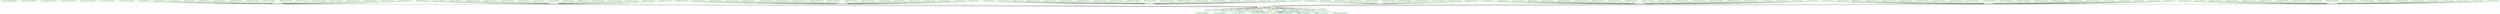  digraph "g" {
"Cancel rsc_c001n02_monitor_5000 c001n02" [ style=bold color="green" fontcolor="black"]
"Cancel rsc_c001n03_monitor_5000 c001n03" [ style=bold color="green" fontcolor="black"]
"Cancel rsc_c001n04_monitor_5000 c001n04" [ style=bold color="green" fontcolor="black"]
"Cancel rsc_c001n05_monitor_5000 c001n05" [ style=bold color="green" fontcolor="black"]
"Cancel rsc_c001n06_monitor_5000 c001n06" [ style=bold color="green" fontcolor="black"]
"Cancel rsc_c001n07_monitor_5000 c001n07" [ style=bold color="green" fontcolor="black"]
"Cancel rsc_c001n08_monitor_5000 c001n08" [ style=bold color="green" fontcolor="black"]
"CloneSet_running_0" [ style=bold color="green" fontcolor="orange" ]
"CloneSet_start_0" -> "CloneSet_running_0" [ style = bold]
"CloneSet_start_0" -> "child_CloneSet:0_start_0 c001n02" [ style = bold]
"CloneSet_start_0" -> "child_CloneSet:1_start_0 c001n03" [ style = bold]
"CloneSet_start_0" -> "child_CloneSet:2_start_0 c001n04" [ style = bold]
"CloneSet_start_0" -> "child_CloneSet:3_start_0 c001n05" [ style = bold]
"CloneSet_start_0" -> "child_CloneSet:4_start_0 c001n06" [ style = bold]
"CloneSet_start_0" -> "child_CloneSet:5_start_0 c001n07" [ style = bold]
"CloneSet_start_0" -> "child_CloneSet:6_start_0 c001n08" [ style = bold]
"CloneSet_start_0" -> "child_CloneSet:7_start_0 c001n09" [ style = bold]
"CloneSet_start_0" [ style=bold color="green" fontcolor="orange" ]
"DcIPaddr_monitor_0 c001n02" -> "probe_complete c001n02" [ style = bold]
"DcIPaddr_monitor_0 c001n02" [ style=bold color="green" fontcolor="black" ]
"DcIPaddr_monitor_0 c001n03" -> "probe_complete c001n03" [ style = bold]
"DcIPaddr_monitor_0 c001n03" [ style=bold color="green" fontcolor="black" ]
"DcIPaddr_monitor_0 c001n04" -> "probe_complete c001n04" [ style = bold]
"DcIPaddr_monitor_0 c001n04" [ style=bold color="green" fontcolor="black" ]
"DcIPaddr_monitor_0 c001n05" -> "probe_complete c001n05" [ style = bold]
"DcIPaddr_monitor_0 c001n05" [ style=bold color="green" fontcolor="black" ]
"DcIPaddr_monitor_0 c001n06" -> "probe_complete c001n06" [ style = bold]
"DcIPaddr_monitor_0 c001n06" [ style=bold color="green" fontcolor="black" ]
"DcIPaddr_monitor_0 c001n07" -> "probe_complete c001n07" [ style = bold]
"DcIPaddr_monitor_0 c001n07" [ style=bold color="green" fontcolor="black" ]
"DcIPaddr_monitor_0 c001n08" -> "probe_complete c001n08" [ style = bold]
"DcIPaddr_monitor_0 c001n08" [ style=bold color="green" fontcolor="black" ]
"child_CloneSet:0_monitor_0 c001n02" -> "probe_complete c001n02" [ style = bold]
"child_CloneSet:0_monitor_0 c001n02" [ style=bold color="green" fontcolor="black" ]
"child_CloneSet:0_monitor_0 c001n03" -> "probe_complete c001n03" [ style = bold]
"child_CloneSet:0_monitor_0 c001n03" [ style=bold color="green" fontcolor="black" ]
"child_CloneSet:0_monitor_0 c001n04" -> "probe_complete c001n04" [ style = bold]
"child_CloneSet:0_monitor_0 c001n04" [ style=bold color="green" fontcolor="black" ]
"child_CloneSet:0_monitor_0 c001n05" -> "probe_complete c001n05" [ style = bold]
"child_CloneSet:0_monitor_0 c001n05" [ style=bold color="green" fontcolor="black" ]
"child_CloneSet:0_monitor_0 c001n06" -> "probe_complete c001n06" [ style = bold]
"child_CloneSet:0_monitor_0 c001n06" [ style=bold color="green" fontcolor="black" ]
"child_CloneSet:0_monitor_0 c001n07" -> "probe_complete c001n07" [ style = bold]
"child_CloneSet:0_monitor_0 c001n07" [ style=bold color="green" fontcolor="black" ]
"child_CloneSet:0_monitor_0 c001n08" -> "probe_complete c001n08" [ style = bold]
"child_CloneSet:0_monitor_0 c001n08" [ style=bold color="green" fontcolor="black" ]
"child_CloneSet:0_monitor_0 c001n09" -> "probe_complete c001n09" [ style = bold]
"child_CloneSet:0_monitor_0 c001n09" [ style=bold color="green" fontcolor="black" ]
"child_CloneSet:0_monitor_5000 c001n02" [ style=bold color="green" fontcolor="black" ]
"child_CloneSet:0_start_0 c001n02" -> "CloneSet_running_0" [ style = bold]
"child_CloneSet:0_start_0 c001n02" -> "child_CloneSet:0_monitor_5000 c001n02" [ style = bold]
"child_CloneSet:0_start_0 c001n02" [ style=bold color="green" fontcolor="black" ]
"child_CloneSet:1_monitor_0 c001n02" -> "probe_complete c001n02" [ style = bold]
"child_CloneSet:1_monitor_0 c001n02" [ style=bold color="green" fontcolor="black" ]
"child_CloneSet:1_monitor_0 c001n03" -> "probe_complete c001n03" [ style = bold]
"child_CloneSet:1_monitor_0 c001n03" [ style=bold color="green" fontcolor="black" ]
"child_CloneSet:1_monitor_0 c001n04" -> "probe_complete c001n04" [ style = bold]
"child_CloneSet:1_monitor_0 c001n04" [ style=bold color="green" fontcolor="black" ]
"child_CloneSet:1_monitor_0 c001n05" -> "probe_complete c001n05" [ style = bold]
"child_CloneSet:1_monitor_0 c001n05" [ style=bold color="green" fontcolor="black" ]
"child_CloneSet:1_monitor_0 c001n06" -> "probe_complete c001n06" [ style = bold]
"child_CloneSet:1_monitor_0 c001n06" [ style=bold color="green" fontcolor="black" ]
"child_CloneSet:1_monitor_0 c001n07" -> "probe_complete c001n07" [ style = bold]
"child_CloneSet:1_monitor_0 c001n07" [ style=bold color="green" fontcolor="black" ]
"child_CloneSet:1_monitor_0 c001n08" -> "probe_complete c001n08" [ style = bold]
"child_CloneSet:1_monitor_0 c001n08" [ style=bold color="green" fontcolor="black" ]
"child_CloneSet:1_monitor_0 c001n09" -> "probe_complete c001n09" [ style = bold]
"child_CloneSet:1_monitor_0 c001n09" [ style=bold color="green" fontcolor="black" ]
"child_CloneSet:1_monitor_5000 c001n03" [ style=bold color="green" fontcolor="black" ]
"child_CloneSet:1_start_0 c001n03" -> "CloneSet_running_0" [ style = bold]
"child_CloneSet:1_start_0 c001n03" -> "child_CloneSet:1_monitor_5000 c001n03" [ style = bold]
"child_CloneSet:1_start_0 c001n03" [ style=bold color="green" fontcolor="black" ]
"child_CloneSet:2_monitor_0 c001n02" -> "probe_complete c001n02" [ style = bold]
"child_CloneSet:2_monitor_0 c001n02" [ style=bold color="green" fontcolor="black" ]
"child_CloneSet:2_monitor_0 c001n03" -> "probe_complete c001n03" [ style = bold]
"child_CloneSet:2_monitor_0 c001n03" [ style=bold color="green" fontcolor="black" ]
"child_CloneSet:2_monitor_0 c001n04" -> "probe_complete c001n04" [ style = bold]
"child_CloneSet:2_monitor_0 c001n04" [ style=bold color="green" fontcolor="black" ]
"child_CloneSet:2_monitor_0 c001n05" -> "probe_complete c001n05" [ style = bold]
"child_CloneSet:2_monitor_0 c001n05" [ style=bold color="green" fontcolor="black" ]
"child_CloneSet:2_monitor_0 c001n06" -> "probe_complete c001n06" [ style = bold]
"child_CloneSet:2_monitor_0 c001n06" [ style=bold color="green" fontcolor="black" ]
"child_CloneSet:2_monitor_0 c001n07" -> "probe_complete c001n07" [ style = bold]
"child_CloneSet:2_monitor_0 c001n07" [ style=bold color="green" fontcolor="black" ]
"child_CloneSet:2_monitor_0 c001n08" -> "probe_complete c001n08" [ style = bold]
"child_CloneSet:2_monitor_0 c001n08" [ style=bold color="green" fontcolor="black" ]
"child_CloneSet:2_monitor_0 c001n09" -> "probe_complete c001n09" [ style = bold]
"child_CloneSet:2_monitor_0 c001n09" [ style=bold color="green" fontcolor="black" ]
"child_CloneSet:2_monitor_5000 c001n04" [ style=bold color="green" fontcolor="black" ]
"child_CloneSet:2_start_0 c001n04" -> "CloneSet_running_0" [ style = bold]
"child_CloneSet:2_start_0 c001n04" -> "child_CloneSet:2_monitor_5000 c001n04" [ style = bold]
"child_CloneSet:2_start_0 c001n04" [ style=bold color="green" fontcolor="black" ]
"child_CloneSet:3_monitor_0 c001n02" -> "probe_complete c001n02" [ style = bold]
"child_CloneSet:3_monitor_0 c001n02" [ style=bold color="green" fontcolor="black" ]
"child_CloneSet:3_monitor_0 c001n03" -> "probe_complete c001n03" [ style = bold]
"child_CloneSet:3_monitor_0 c001n03" [ style=bold color="green" fontcolor="black" ]
"child_CloneSet:3_monitor_0 c001n04" -> "probe_complete c001n04" [ style = bold]
"child_CloneSet:3_monitor_0 c001n04" [ style=bold color="green" fontcolor="black" ]
"child_CloneSet:3_monitor_0 c001n05" -> "probe_complete c001n05" [ style = bold]
"child_CloneSet:3_monitor_0 c001n05" [ style=bold color="green" fontcolor="black" ]
"child_CloneSet:3_monitor_0 c001n06" -> "probe_complete c001n06" [ style = bold]
"child_CloneSet:3_monitor_0 c001n06" [ style=bold color="green" fontcolor="black" ]
"child_CloneSet:3_monitor_0 c001n07" -> "probe_complete c001n07" [ style = bold]
"child_CloneSet:3_monitor_0 c001n07" [ style=bold color="green" fontcolor="black" ]
"child_CloneSet:3_monitor_0 c001n08" -> "probe_complete c001n08" [ style = bold]
"child_CloneSet:3_monitor_0 c001n08" [ style=bold color="green" fontcolor="black" ]
"child_CloneSet:3_monitor_0 c001n09" -> "probe_complete c001n09" [ style = bold]
"child_CloneSet:3_monitor_0 c001n09" [ style=bold color="green" fontcolor="black" ]
"child_CloneSet:3_monitor_5000 c001n05" [ style=bold color="green" fontcolor="black" ]
"child_CloneSet:3_start_0 c001n05" -> "CloneSet_running_0" [ style = bold]
"child_CloneSet:3_start_0 c001n05" -> "child_CloneSet:3_monitor_5000 c001n05" [ style = bold]
"child_CloneSet:3_start_0 c001n05" [ style=bold color="green" fontcolor="black" ]
"child_CloneSet:4_monitor_0 c001n02" -> "probe_complete c001n02" [ style = bold]
"child_CloneSet:4_monitor_0 c001n02" [ style=bold color="green" fontcolor="black" ]
"child_CloneSet:4_monitor_0 c001n03" -> "probe_complete c001n03" [ style = bold]
"child_CloneSet:4_monitor_0 c001n03" [ style=bold color="green" fontcolor="black" ]
"child_CloneSet:4_monitor_0 c001n04" -> "probe_complete c001n04" [ style = bold]
"child_CloneSet:4_monitor_0 c001n04" [ style=bold color="green" fontcolor="black" ]
"child_CloneSet:4_monitor_0 c001n05" -> "probe_complete c001n05" [ style = bold]
"child_CloneSet:4_monitor_0 c001n05" [ style=bold color="green" fontcolor="black" ]
"child_CloneSet:4_monitor_0 c001n06" -> "probe_complete c001n06" [ style = bold]
"child_CloneSet:4_monitor_0 c001n06" [ style=bold color="green" fontcolor="black" ]
"child_CloneSet:4_monitor_0 c001n07" -> "probe_complete c001n07" [ style = bold]
"child_CloneSet:4_monitor_0 c001n07" [ style=bold color="green" fontcolor="black" ]
"child_CloneSet:4_monitor_0 c001n08" -> "probe_complete c001n08" [ style = bold]
"child_CloneSet:4_monitor_0 c001n08" [ style=bold color="green" fontcolor="black" ]
"child_CloneSet:4_monitor_0 c001n09" -> "probe_complete c001n09" [ style = bold]
"child_CloneSet:4_monitor_0 c001n09" [ style=bold color="green" fontcolor="black" ]
"child_CloneSet:4_monitor_5000 c001n06" [ style=bold color="green" fontcolor="black" ]
"child_CloneSet:4_start_0 c001n06" -> "CloneSet_running_0" [ style = bold]
"child_CloneSet:4_start_0 c001n06" -> "child_CloneSet:4_monitor_5000 c001n06" [ style = bold]
"child_CloneSet:4_start_0 c001n06" [ style=bold color="green" fontcolor="black" ]
"child_CloneSet:5_monitor_0 c001n02" -> "probe_complete c001n02" [ style = bold]
"child_CloneSet:5_monitor_0 c001n02" [ style=bold color="green" fontcolor="black" ]
"child_CloneSet:5_monitor_0 c001n03" -> "probe_complete c001n03" [ style = bold]
"child_CloneSet:5_monitor_0 c001n03" [ style=bold color="green" fontcolor="black" ]
"child_CloneSet:5_monitor_0 c001n04" -> "probe_complete c001n04" [ style = bold]
"child_CloneSet:5_monitor_0 c001n04" [ style=bold color="green" fontcolor="black" ]
"child_CloneSet:5_monitor_0 c001n05" -> "probe_complete c001n05" [ style = bold]
"child_CloneSet:5_monitor_0 c001n05" [ style=bold color="green" fontcolor="black" ]
"child_CloneSet:5_monitor_0 c001n06" -> "probe_complete c001n06" [ style = bold]
"child_CloneSet:5_monitor_0 c001n06" [ style=bold color="green" fontcolor="black" ]
"child_CloneSet:5_monitor_0 c001n07" -> "probe_complete c001n07" [ style = bold]
"child_CloneSet:5_monitor_0 c001n07" [ style=bold color="green" fontcolor="black" ]
"child_CloneSet:5_monitor_0 c001n08" -> "probe_complete c001n08" [ style = bold]
"child_CloneSet:5_monitor_0 c001n08" [ style=bold color="green" fontcolor="black" ]
"child_CloneSet:5_monitor_0 c001n09" -> "probe_complete c001n09" [ style = bold]
"child_CloneSet:5_monitor_0 c001n09" [ style=bold color="green" fontcolor="black" ]
"child_CloneSet:5_monitor_5000 c001n07" [ style=bold color="green" fontcolor="black" ]
"child_CloneSet:5_start_0 c001n07" -> "CloneSet_running_0" [ style = bold]
"child_CloneSet:5_start_0 c001n07" -> "child_CloneSet:5_monitor_5000 c001n07" [ style = bold]
"child_CloneSet:5_start_0 c001n07" [ style=bold color="green" fontcolor="black" ]
"child_CloneSet:6_monitor_0 c001n02" -> "probe_complete c001n02" [ style = bold]
"child_CloneSet:6_monitor_0 c001n02" [ style=bold color="green" fontcolor="black" ]
"child_CloneSet:6_monitor_0 c001n03" -> "probe_complete c001n03" [ style = bold]
"child_CloneSet:6_monitor_0 c001n03" [ style=bold color="green" fontcolor="black" ]
"child_CloneSet:6_monitor_0 c001n04" -> "probe_complete c001n04" [ style = bold]
"child_CloneSet:6_monitor_0 c001n04" [ style=bold color="green" fontcolor="black" ]
"child_CloneSet:6_monitor_0 c001n05" -> "probe_complete c001n05" [ style = bold]
"child_CloneSet:6_monitor_0 c001n05" [ style=bold color="green" fontcolor="black" ]
"child_CloneSet:6_monitor_0 c001n06" -> "probe_complete c001n06" [ style = bold]
"child_CloneSet:6_monitor_0 c001n06" [ style=bold color="green" fontcolor="black" ]
"child_CloneSet:6_monitor_0 c001n07" -> "probe_complete c001n07" [ style = bold]
"child_CloneSet:6_monitor_0 c001n07" [ style=bold color="green" fontcolor="black" ]
"child_CloneSet:6_monitor_0 c001n08" -> "probe_complete c001n08" [ style = bold]
"child_CloneSet:6_monitor_0 c001n08" [ style=bold color="green" fontcolor="black" ]
"child_CloneSet:6_monitor_0 c001n09" -> "probe_complete c001n09" [ style = bold]
"child_CloneSet:6_monitor_0 c001n09" [ style=bold color="green" fontcolor="black" ]
"child_CloneSet:6_monitor_5000 c001n08" [ style=bold color="green" fontcolor="black" ]
"child_CloneSet:6_start_0 c001n08" -> "CloneSet_running_0" [ style = bold]
"child_CloneSet:6_start_0 c001n08" -> "child_CloneSet:6_monitor_5000 c001n08" [ style = bold]
"child_CloneSet:6_start_0 c001n08" [ style=bold color="green" fontcolor="black" ]
"child_CloneSet:7_monitor_0 c001n02" -> "probe_complete c001n02" [ style = bold]
"child_CloneSet:7_monitor_0 c001n02" [ style=bold color="green" fontcolor="black" ]
"child_CloneSet:7_monitor_0 c001n03" -> "probe_complete c001n03" [ style = bold]
"child_CloneSet:7_monitor_0 c001n03" [ style=bold color="green" fontcolor="black" ]
"child_CloneSet:7_monitor_0 c001n04" -> "probe_complete c001n04" [ style = bold]
"child_CloneSet:7_monitor_0 c001n04" [ style=bold color="green" fontcolor="black" ]
"child_CloneSet:7_monitor_0 c001n05" -> "probe_complete c001n05" [ style = bold]
"child_CloneSet:7_monitor_0 c001n05" [ style=bold color="green" fontcolor="black" ]
"child_CloneSet:7_monitor_0 c001n06" -> "probe_complete c001n06" [ style = bold]
"child_CloneSet:7_monitor_0 c001n06" [ style=bold color="green" fontcolor="black" ]
"child_CloneSet:7_monitor_0 c001n07" -> "probe_complete c001n07" [ style = bold]
"child_CloneSet:7_monitor_0 c001n07" [ style=bold color="green" fontcolor="black" ]
"child_CloneSet:7_monitor_0 c001n08" -> "probe_complete c001n08" [ style = bold]
"child_CloneSet:7_monitor_0 c001n08" [ style=bold color="green" fontcolor="black" ]
"child_CloneSet:7_monitor_0 c001n09" -> "probe_complete c001n09" [ style = bold]
"child_CloneSet:7_monitor_0 c001n09" [ style=bold color="green" fontcolor="black" ]
"child_CloneSet:7_monitor_5000 c001n09" [ style=bold color="green" fontcolor="black" ]
"child_CloneSet:7_start_0 c001n09" -> "CloneSet_running_0" [ style = bold]
"child_CloneSet:7_start_0 c001n09" -> "child_CloneSet:7_monitor_5000 c001n09" [ style = bold]
"child_CloneSet:7_start_0 c001n09" [ style=bold color="green" fontcolor="black" ]
"child_DoFencing:0_monitor_0 c001n07" -> "probe_complete c001n07" [ style = bold]
"child_DoFencing:0_monitor_0 c001n07" [ style=bold color="green" fontcolor="black" ]
"child_DoFencing:0_monitor_0 c001n08" -> "probe_complete c001n08" [ style = bold]
"child_DoFencing:0_monitor_0 c001n08" [ style=bold color="green" fontcolor="black" ]
"child_DoFencing:0_monitor_0 c001n09" -> "probe_complete c001n09" [ style = bold]
"child_DoFencing:0_monitor_0 c001n09" [ style=bold color="green" fontcolor="black" ]
"child_DoFencing:1_monitor_0 c001n02" -> "probe_complete c001n02" [ style = bold]
"child_DoFencing:1_monitor_0 c001n02" [ style=bold color="green" fontcolor="black" ]
"child_DoFencing:1_monitor_0 c001n07" -> "probe_complete c001n07" [ style = bold]
"child_DoFencing:1_monitor_0 c001n07" [ style=bold color="green" fontcolor="black" ]
"child_DoFencing:1_monitor_0 c001n08" -> "probe_complete c001n08" [ style = bold]
"child_DoFencing:1_monitor_0 c001n08" [ style=bold color="green" fontcolor="black" ]
"child_DoFencing:2_monitor_0 c001n03" -> "probe_complete c001n03" [ style = bold]
"child_DoFencing:2_monitor_0 c001n03" [ style=bold color="green" fontcolor="black" ]
"child_DoFencing:2_monitor_0 c001n07" -> "probe_complete c001n07" [ style = bold]
"child_DoFencing:2_monitor_0 c001n07" [ style=bold color="green" fontcolor="black" ]
"child_DoFencing:2_monitor_0 c001n08" -> "probe_complete c001n08" [ style = bold]
"child_DoFencing:2_monitor_0 c001n08" [ style=bold color="green" fontcolor="black" ]
"child_DoFencing:2_monitor_0 c001n09" -> "probe_complete c001n09" [ style = bold]
"child_DoFencing:2_monitor_0 c001n09" [ style=bold color="green" fontcolor="black" ]
"child_DoFencing:3_monitor_0 c001n02" -> "probe_complete c001n02" [ style = bold]
"child_DoFencing:3_monitor_0 c001n02" [ style=bold color="green" fontcolor="black" ]
"child_DoFencing:3_monitor_0 c001n04" -> "probe_complete c001n04" [ style = bold]
"child_DoFencing:3_monitor_0 c001n04" [ style=bold color="green" fontcolor="black" ]
"child_DoFencing:3_monitor_0 c001n08" -> "probe_complete c001n08" [ style = bold]
"child_DoFencing:3_monitor_0 c001n08" [ style=bold color="green" fontcolor="black" ]
"child_DoFencing:4_monitor_0 c001n03" -> "probe_complete c001n03" [ style = bold]
"child_DoFencing:4_monitor_0 c001n03" [ style=bold color="green" fontcolor="black" ]
"child_DoFencing:4_monitor_0 c001n05" -> "probe_complete c001n05" [ style = bold]
"child_DoFencing:4_monitor_0 c001n05" [ style=bold color="green" fontcolor="black" ]
"child_DoFencing:4_monitor_0 c001n09" -> "probe_complete c001n09" [ style = bold]
"child_DoFencing:4_monitor_0 c001n09" [ style=bold color="green" fontcolor="black" ]
"child_DoFencing:5_monitor_0 c001n02" -> "probe_complete c001n02" [ style = bold]
"child_DoFencing:5_monitor_0 c001n02" [ style=bold color="green" fontcolor="black" ]
"child_DoFencing:5_monitor_0 c001n04" -> "probe_complete c001n04" [ style = bold]
"child_DoFencing:5_monitor_0 c001n04" [ style=bold color="green" fontcolor="black" ]
"child_DoFencing:5_monitor_0 c001n05" -> "probe_complete c001n05" [ style = bold]
"child_DoFencing:5_monitor_0 c001n05" [ style=bold color="green" fontcolor="black" ]
"child_DoFencing:5_monitor_0 c001n08" -> "probe_complete c001n08" [ style = bold]
"child_DoFencing:5_monitor_0 c001n08" [ style=bold color="green" fontcolor="black" ]
"child_DoFencing:6_monitor_0 c001n04" -> "probe_complete c001n04" [ style = bold]
"child_DoFencing:6_monitor_0 c001n04" [ style=bold color="green" fontcolor="black" ]
"child_DoFencing:6_monitor_0 c001n05" -> "probe_complete c001n05" [ style = bold]
"child_DoFencing:6_monitor_0 c001n05" [ style=bold color="green" fontcolor="black" ]
"child_DoFencing:6_monitor_0 c001n07" -> "probe_complete c001n07" [ style = bold]
"child_DoFencing:6_monitor_0 c001n07" [ style=bold color="green" fontcolor="black" ]
"child_DoFencing:6_monitor_0 c001n09" -> "probe_complete c001n09" [ style = bold]
"child_DoFencing:6_monitor_0 c001n09" [ style=bold color="green" fontcolor="black" ]
"child_DoFencing:7_monitor_0 c001n02" -> "probe_complete c001n02" [ style = bold]
"child_DoFencing:7_monitor_0 c001n02" [ style=bold color="green" fontcolor="black" ]
"child_DoFencing:7_monitor_0 c001n03" -> "probe_complete c001n03" [ style = bold]
"child_DoFencing:7_monitor_0 c001n03" [ style=bold color="green" fontcolor="black" ]
"child_DoFencing:7_monitor_0 c001n04" -> "probe_complete c001n04" [ style = bold]
"child_DoFencing:7_monitor_0 c001n04" [ style=bold color="green" fontcolor="black" ]
"child_DoFencing:7_monitor_0 c001n05" -> "probe_complete c001n05" [ style = bold]
"child_DoFencing:7_monitor_0 c001n05" [ style=bold color="green" fontcolor="black" ]
"child_DoFencing:7_monitor_0 c001n07" -> "probe_complete c001n07" [ style = bold]
"child_DoFencing:7_monitor_0 c001n07" [ style=bold color="green" fontcolor="black" ]
"child_DoFencing:7_monitor_0 c001n08" -> "probe_complete c001n08" [ style = bold]
"child_DoFencing:7_monitor_0 c001n08" [ style=bold color="green" fontcolor="black" ]
"probe_complete c001n02" -> "probe_complete" [ style = bold]
"probe_complete c001n02" [ style=bold color="green" fontcolor="black" ]
"probe_complete c001n03" -> "probe_complete" [ style = bold]
"probe_complete c001n03" [ style=bold color="green" fontcolor="black" ]
"probe_complete c001n04" -> "probe_complete" [ style = bold]
"probe_complete c001n04" [ style=bold color="green" fontcolor="black" ]
"probe_complete c001n05" -> "probe_complete" [ style = bold]
"probe_complete c001n05" [ style=bold color="green" fontcolor="black" ]
"probe_complete c001n06" -> "probe_complete" [ style = bold]
"probe_complete c001n06" [ style=bold color="green" fontcolor="black" ]
"probe_complete c001n07" -> "probe_complete" [ style = bold]
"probe_complete c001n07" [ style=bold color="green" fontcolor="black" ]
"probe_complete c001n08" -> "probe_complete" [ style = bold]
"probe_complete c001n08" [ style=bold color="green" fontcolor="black" ]
"probe_complete c001n09" -> "probe_complete" [ style = bold]
"probe_complete c001n09" [ style=bold color="green" fontcolor="black" ]
"probe_complete" -> "child_CloneSet:0_start_0 c001n02" [ style = bold]
"probe_complete" -> "child_CloneSet:1_start_0 c001n03" [ style = bold]
"probe_complete" -> "child_CloneSet:2_start_0 c001n04" [ style = bold]
"probe_complete" -> "child_CloneSet:3_start_0 c001n05" [ style = bold]
"probe_complete" -> "child_CloneSet:4_start_0 c001n06" [ style = bold]
"probe_complete" -> "child_CloneSet:5_start_0 c001n07" [ style = bold]
"probe_complete" -> "child_CloneSet:6_start_0 c001n08" [ style = bold]
"probe_complete" -> "child_CloneSet:7_start_0 c001n09" [ style = bold]
"probe_complete" [ style=bold color="green" fontcolor="orange" ]
"rsc_c001n02_monitor_0 c001n04" -> "probe_complete c001n04" [ style = bold]
"rsc_c001n02_monitor_0 c001n04" [ style=bold color="green" fontcolor="black" ]
"rsc_c001n02_monitor_0 c001n05" -> "probe_complete c001n05" [ style = bold]
"rsc_c001n02_monitor_0 c001n05" [ style=bold color="green" fontcolor="black" ]
"rsc_c001n02_monitor_0 c001n07" -> "probe_complete c001n07" [ style = bold]
"rsc_c001n02_monitor_0 c001n07" [ style=bold color="green" fontcolor="black" ]
"rsc_c001n02_monitor_0 c001n08" -> "probe_complete c001n08" [ style = bold]
"rsc_c001n02_monitor_0 c001n08" [ style=bold color="green" fontcolor="black" ]
"rsc_c001n02_monitor_0 c001n09" -> "probe_complete c001n09" [ style = bold]
"rsc_c001n02_monitor_0 c001n09" [ style=bold color="green" fontcolor="black" ]
"rsc_c001n03_monitor_0 c001n02" -> "probe_complete c001n02" [ style = bold]
"rsc_c001n03_monitor_0 c001n02" [ style=bold color="green" fontcolor="black" ]
"rsc_c001n03_monitor_0 c001n04" -> "probe_complete c001n04" [ style = bold]
"rsc_c001n03_monitor_0 c001n04" [ style=bold color="green" fontcolor="black" ]
"rsc_c001n03_monitor_0 c001n05" -> "probe_complete c001n05" [ style = bold]
"rsc_c001n03_monitor_0 c001n05" [ style=bold color="green" fontcolor="black" ]
"rsc_c001n03_monitor_0 c001n07" -> "probe_complete c001n07" [ style = bold]
"rsc_c001n03_monitor_0 c001n07" [ style=bold color="green" fontcolor="black" ]
"rsc_c001n03_monitor_0 c001n08" -> "probe_complete c001n08" [ style = bold]
"rsc_c001n03_monitor_0 c001n08" [ style=bold color="green" fontcolor="black" ]
"rsc_c001n03_monitor_0 c001n09" -> "probe_complete c001n09" [ style = bold]
"rsc_c001n03_monitor_0 c001n09" [ style=bold color="green" fontcolor="black" ]
"rsc_c001n04_monitor_0 c001n02" -> "probe_complete c001n02" [ style = bold]
"rsc_c001n04_monitor_0 c001n02" [ style=bold color="green" fontcolor="black" ]
"rsc_c001n04_monitor_0 c001n03" -> "probe_complete c001n03" [ style = bold]
"rsc_c001n04_monitor_0 c001n03" [ style=bold color="green" fontcolor="black" ]
"rsc_c001n04_monitor_0 c001n05" -> "probe_complete c001n05" [ style = bold]
"rsc_c001n04_monitor_0 c001n05" [ style=bold color="green" fontcolor="black" ]
"rsc_c001n04_monitor_0 c001n07" -> "probe_complete c001n07" [ style = bold]
"rsc_c001n04_monitor_0 c001n07" [ style=bold color="green" fontcolor="black" ]
"rsc_c001n04_monitor_0 c001n08" -> "probe_complete c001n08" [ style = bold]
"rsc_c001n04_monitor_0 c001n08" [ style=bold color="green" fontcolor="black" ]
"rsc_c001n04_monitor_0 c001n09" -> "probe_complete c001n09" [ style = bold]
"rsc_c001n04_monitor_0 c001n09" [ style=bold color="green" fontcolor="black" ]
"rsc_c001n05_monitor_0 c001n02" -> "probe_complete c001n02" [ style = bold]
"rsc_c001n05_monitor_0 c001n02" [ style=bold color="green" fontcolor="black" ]
"rsc_c001n05_monitor_0 c001n03" -> "probe_complete c001n03" [ style = bold]
"rsc_c001n05_monitor_0 c001n03" [ style=bold color="green" fontcolor="black" ]
"rsc_c001n05_monitor_0 c001n04" -> "probe_complete c001n04" [ style = bold]
"rsc_c001n05_monitor_0 c001n04" [ style=bold color="green" fontcolor="black" ]
"rsc_c001n05_monitor_0 c001n06" -> "probe_complete c001n06" [ style = bold]
"rsc_c001n05_monitor_0 c001n06" [ style=bold color="green" fontcolor="black" ]
"rsc_c001n05_monitor_0 c001n07" -> "probe_complete c001n07" [ style = bold]
"rsc_c001n05_monitor_0 c001n07" [ style=bold color="green" fontcolor="black" ]
"rsc_c001n05_monitor_0 c001n08" -> "probe_complete c001n08" [ style = bold]
"rsc_c001n05_monitor_0 c001n08" [ style=bold color="green" fontcolor="black" ]
"rsc_c001n05_monitor_0 c001n09" -> "probe_complete c001n09" [ style = bold]
"rsc_c001n05_monitor_0 c001n09" [ style=bold color="green" fontcolor="black" ]
"rsc_c001n06_monitor_0 c001n03" -> "probe_complete c001n03" [ style = bold]
"rsc_c001n06_monitor_0 c001n03" [ style=bold color="green" fontcolor="black" ]
"rsc_c001n06_monitor_0 c001n04" -> "probe_complete c001n04" [ style = bold]
"rsc_c001n06_monitor_0 c001n04" [ style=bold color="green" fontcolor="black" ]
"rsc_c001n06_monitor_0 c001n05" -> "probe_complete c001n05" [ style = bold]
"rsc_c001n06_monitor_0 c001n05" [ style=bold color="green" fontcolor="black" ]
"rsc_c001n06_monitor_0 c001n07" -> "probe_complete c001n07" [ style = bold]
"rsc_c001n06_monitor_0 c001n07" [ style=bold color="green" fontcolor="black" ]
"rsc_c001n06_monitor_0 c001n08" -> "probe_complete c001n08" [ style = bold]
"rsc_c001n06_monitor_0 c001n08" [ style=bold color="green" fontcolor="black" ]
"rsc_c001n06_monitor_0 c001n09" -> "probe_complete c001n09" [ style = bold]
"rsc_c001n06_monitor_0 c001n09" [ style=bold color="green" fontcolor="black" ]
"rsc_c001n07_monitor_0 c001n04" -> "probe_complete c001n04" [ style = bold]
"rsc_c001n07_monitor_0 c001n04" [ style=bold color="green" fontcolor="black" ]
"rsc_c001n07_monitor_0 c001n05" -> "probe_complete c001n05" [ style = bold]
"rsc_c001n07_monitor_0 c001n05" [ style=bold color="green" fontcolor="black" ]
"rsc_c001n07_monitor_0 c001n06" -> "probe_complete c001n06" [ style = bold]
"rsc_c001n07_monitor_0 c001n06" [ style=bold color="green" fontcolor="black" ]
"rsc_c001n07_monitor_0 c001n08" -> "probe_complete c001n08" [ style = bold]
"rsc_c001n07_monitor_0 c001n08" [ style=bold color="green" fontcolor="black" ]
"rsc_c001n07_monitor_0 c001n09" -> "probe_complete c001n09" [ style = bold]
"rsc_c001n07_monitor_0 c001n09" [ style=bold color="green" fontcolor="black" ]
"rsc_c001n08_monitor_0 c001n05" -> "probe_complete c001n05" [ style = bold]
"rsc_c001n08_monitor_0 c001n05" [ style=bold color="green" fontcolor="black" ]
"rsc_c001n08_monitor_0 c001n07" -> "probe_complete c001n07" [ style = bold]
"rsc_c001n08_monitor_0 c001n07" [ style=bold color="green" fontcolor="black" ]
"rsc_c001n08_monitor_0 c001n09" -> "probe_complete c001n09" [ style = bold]
"rsc_c001n08_monitor_0 c001n09" [ style=bold color="green" fontcolor="black" ]
"rsc_c001n09_monitor_0 c001n02" -> "probe_complete c001n02" [ style = bold]
"rsc_c001n09_monitor_0 c001n02" [ style=bold color="green" fontcolor="black" ]
"rsc_c001n09_monitor_0 c001n03" -> "probe_complete c001n03" [ style = bold]
"rsc_c001n09_monitor_0 c001n03" [ style=bold color="green" fontcolor="black" ]
"rsc_c001n09_monitor_0 c001n04" -> "probe_complete c001n04" [ style = bold]
"rsc_c001n09_monitor_0 c001n04" [ style=bold color="green" fontcolor="black" ]
"rsc_c001n09_monitor_0 c001n05" -> "probe_complete c001n05" [ style = bold]
"rsc_c001n09_monitor_0 c001n05" [ style=bold color="green" fontcolor="black" ]
"rsc_c001n09_monitor_0 c001n07" -> "probe_complete c001n07" [ style = bold]
"rsc_c001n09_monitor_0 c001n07" [ style=bold color="green" fontcolor="black" ]
"rsc_c001n09_monitor_0 c001n08" -> "probe_complete c001n08" [ style = bold]
"rsc_c001n09_monitor_0 c001n08" [ style=bold color="green" fontcolor="black" ]
"rsc_c001n09_monitor_0 c001n09" -> "probe_complete c001n09" [ style = bold]
"rsc_c001n09_monitor_0 c001n09" [ style=bold color="green" fontcolor="black" ]
}
